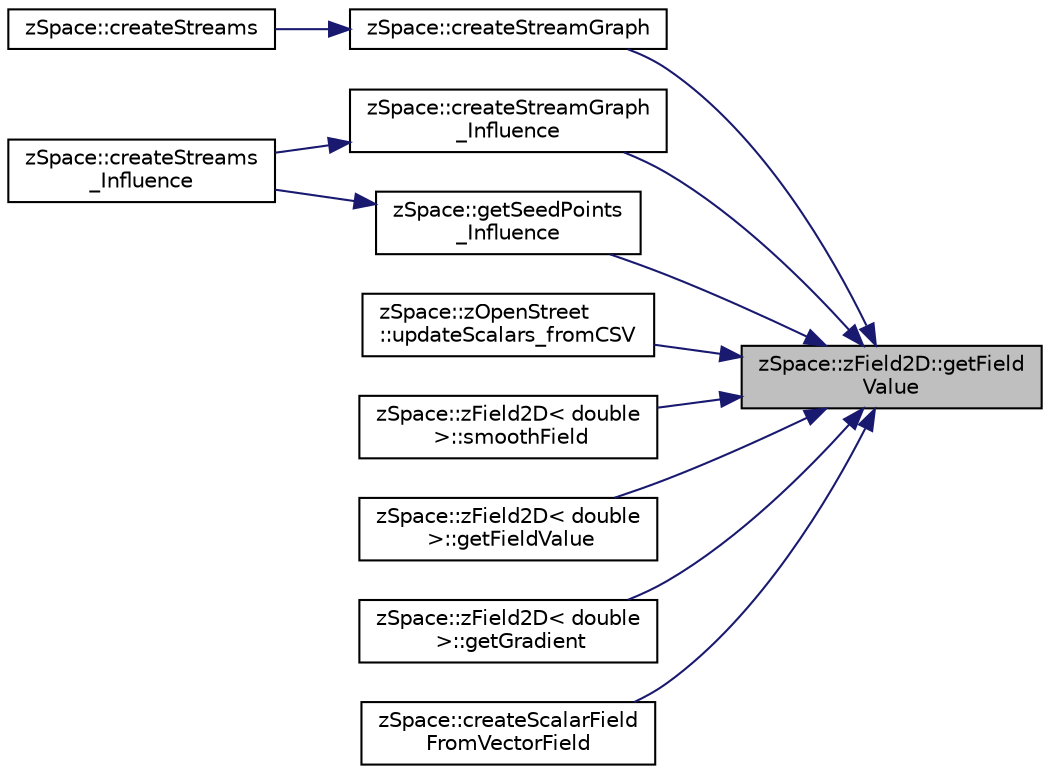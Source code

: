 digraph "zSpace::zField2D::getFieldValue"
{
 // LATEX_PDF_SIZE
  edge [fontname="Helvetica",fontsize="10",labelfontname="Helvetica",labelfontsize="10"];
  node [fontname="Helvetica",fontsize="10",shape=record];
  rankdir="RL";
  Node28 [label="zSpace::zField2D::getField\lValue",height=0.2,width=0.4,color="black", fillcolor="grey75", style="filled", fontcolor="black",tooltip="This method gets the value of the field at the input index."];
  Node28 -> Node29 [dir="back",color="midnightblue",fontsize="10",style="solid",fontname="Helvetica"];
  Node29 [label="zSpace::createStreamGraph",height=0.2,width=0.4,color="black", fillcolor="white", style="filled",URL="$group__z_stream_lines2_d.html#gad24d0e4376c42b67789e08cdf76085b6",tooltip="This method creates a single stream line as a graph."];
  Node29 -> Node30 [dir="back",color="midnightblue",fontsize="10",style="solid",fontname="Helvetica"];
  Node30 [label="zSpace::createStreams",height=0.2,width=0.4,color="black", fillcolor="white", style="filled",URL="$group__z_stream_lines2_d.html#ga0021c3f38461af2249546285b2a40c03",tooltip="This method creates the stream lines and stores them as a graph."];
  Node28 -> Node31 [dir="back",color="midnightblue",fontsize="10",style="solid",fontname="Helvetica"];
  Node31 [label="zSpace::createStreamGraph\l_Influence",height=0.2,width=0.4,color="black", fillcolor="white", style="filled",URL="$group__z_stream_lines2_d.html#ga0e2b7e6ec73859eb8291d10b826a64fc",tooltip="This method creates a single stream line as a graph."];
  Node31 -> Node32 [dir="back",color="midnightblue",fontsize="10",style="solid",fontname="Helvetica"];
  Node32 [label="zSpace::createStreams\l_Influence",height=0.2,width=0.4,color="black", fillcolor="white", style="filled",URL="$group__z_stream_lines2_d.html#ga6cbceb22b0a8b3764486c381db97fc22",tooltip="This method creates the stream lines and stores them as a graph."];
  Node28 -> Node33 [dir="back",color="midnightblue",fontsize="10",style="solid",fontname="Helvetica"];
  Node33 [label="zSpace::getSeedPoints\l_Influence",height=0.2,width=0.4,color="black", fillcolor="white", style="filled",URL="$group__z_stream_lines2_d.html#ga3560060cde4350899a0dc5dc6368df2a",tooltip="This method computes the seed points."];
  Node33 -> Node32 [dir="back",color="midnightblue",fontsize="10",style="solid",fontname="Helvetica"];
  Node28 -> Node34 [dir="back",color="midnightblue",fontsize="10",style="solid",fontname="Helvetica"];
  Node34 [label="zSpace::zOpenStreet\l::updateScalars_fromCSV",height=0.2,width=0.4,color="black", fillcolor="white", style="filled",URL="$classz_space_1_1z_open_street.html#a29a65dc5d728c2f8411b451ec56ec65f",tooltip=" "];
  Node28 -> Node35 [dir="back",color="midnightblue",fontsize="10",style="solid",fontname="Helvetica"];
  Node35 [label="zSpace::zField2D\< double\l \>::smoothField",height=0.2,width=0.4,color="black", fillcolor="white", style="filled",URL="$classz_space_1_1z_field2_d.html#addac11f31063cf8362c387d5a0865c8e",tooltip="This method avarages / smoothens the field values."];
  Node28 -> Node36 [dir="back",color="midnightblue",fontsize="10",style="solid",fontname="Helvetica"];
  Node36 [label="zSpace::zField2D\< double\l \>::getFieldValue",height=0.2,width=0.4,color="black", fillcolor="white", style="filled",URL="$classz_space_1_1z_field2_d.html#a543d274aaa0c7a913c8d6ad227e192fa",tooltip="This method gets the value of the field at the input sample position."];
  Node28 -> Node37 [dir="back",color="midnightblue",fontsize="10",style="solid",fontname="Helvetica"];
  Node37 [label="zSpace::zField2D\< double\l \>::getGradient",height=0.2,width=0.4,color="black", fillcolor="white", style="filled",URL="$classz_space_1_1z_field2_d.html#af8d886aa6a15ec332452d722713d36e4",tooltip="This method gets the gradient of the field at the input sample position."];
  Node28 -> Node38 [dir="back",color="midnightblue",fontsize="10",style="solid",fontname="Helvetica"];
  Node38 [label="zSpace::createScalarField\lFromVectorField",height=0.2,width=0.4,color="black", fillcolor="white", style="filled",URL="$group__z_field2_d_utilities.html#ga7913ca4cedb8a049b845b8f7d417a545",tooltip="This method creates a scalar field from the input vector field."];
}
